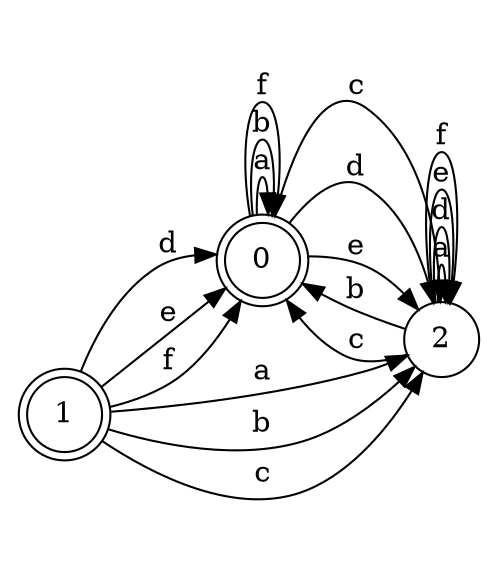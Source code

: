 digraph n3_5 {
__start0 [label="" shape="none"];

rankdir=LR;
size="8,5";

s0 [style="rounded,filled", color="black", fillcolor="white" shape="doublecircle", label="0"];
s1 [style="rounded,filled", color="black", fillcolor="white" shape="doublecircle", label="1"];
s2 [style="filled", color="black", fillcolor="white" shape="circle", label="2"];
s0 -> s0 [label="a"];
s0 -> s0 [label="b"];
s0 -> s2 [label="c"];
s0 -> s2 [label="d"];
s0 -> s2 [label="e"];
s0 -> s0 [label="f"];
s1 -> s2 [label="a"];
s1 -> s2 [label="b"];
s1 -> s2 [label="c"];
s1 -> s0 [label="d"];
s1 -> s0 [label="e"];
s1 -> s0 [label="f"];
s2 -> s2 [label="a"];
s2 -> s0 [label="b"];
s2 -> s0 [label="c"];
s2 -> s2 [label="d"];
s2 -> s2 [label="e"];
s2 -> s2 [label="f"];

}